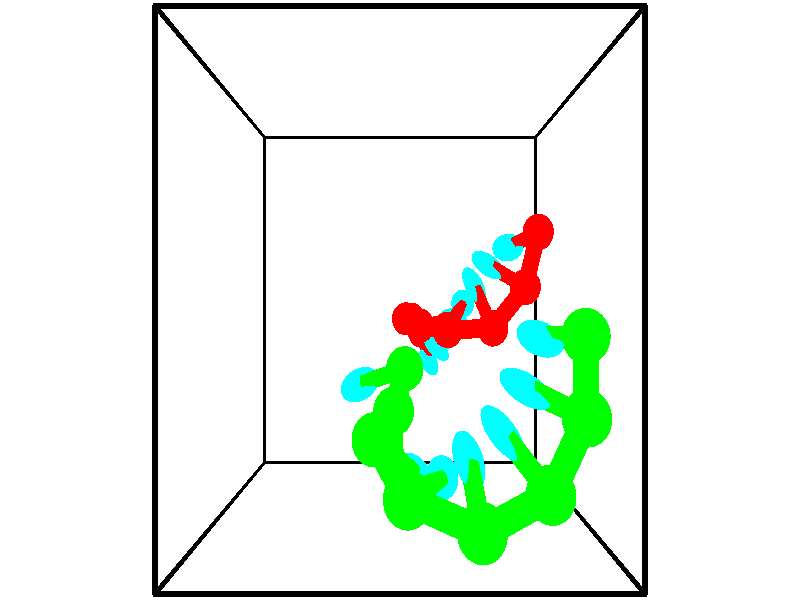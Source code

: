 // switches for output
#declare DRAW_BASES = 1; // possible values are 0, 1; only relevant for DNA ribbons
#declare DRAW_BASES_TYPE = 3; // possible values are 1, 2, 3; only relevant for DNA ribbons
#declare DRAW_FOG = 0; // set to 1 to enable fog

#include "colors.inc"

#include "transforms.inc"
background { rgb <1, 1, 1>}

#default {
   normal{
       ripples 0.25
       frequency 0.20
       turbulence 0.2
       lambda 5
   }
	finish {
		phong 0.1
		phong_size 40.
	}
}

// original window dimensions: 1024x640


// camera settings

camera {
	sky <-0, 1, 0>
	up <-0, 1, 0>
	right 1.6 * <1, 0, 0>
	location <2.5, 2.5, 11.1562>
	look_at <2.5, 2.5, 2.5>
	direction <0, 0, -8.6562>
	angle 67.0682
}


# declare cpy_camera_pos = <2.5, 2.5, 11.1562>;
# if (DRAW_FOG = 1)
fog {
	fog_type 2
	up vnormalize(cpy_camera_pos)
	color rgbt<1,1,1,0.3>
	distance 1e-5
	fog_alt 3e-3
	fog_offset 4
}
# end


// LIGHTS

# declare lum = 6;
global_settings {
	ambient_light rgb lum * <0.05, 0.05, 0.05>
	max_trace_level 15
}# declare cpy_direct_light_amount = 0.25;
light_source
{	1000 * <-1, -1, 1>,
	rgb lum * cpy_direct_light_amount
	parallel
}

light_source
{	1000 * <1, 1, -1>,
	rgb lum * cpy_direct_light_amount
	parallel
}

// strand 0

// nucleotide -1

// particle -1
sphere {
	<4.769032, 3.428079, 1.240354> 0.250000
	pigment { color rgbt <1,0,0,0> }
	no_shadow
}
cylinder {
	<4.450190, 3.294472, 1.441572>,  <4.258884, 3.214308, 1.562303>, 0.100000
	pigment { color rgbt <1,0,0,0> }
	no_shadow
}
cylinder {
	<4.450190, 3.294472, 1.441572>,  <4.769032, 3.428079, 1.240354>, 0.100000
	pigment { color rgbt <1,0,0,0> }
	no_shadow
}

// particle -1
sphere {
	<4.450190, 3.294472, 1.441572> 0.100000
	pigment { color rgbt <1,0,0,0> }
	no_shadow
}
sphere {
	0, 1
	scale<0.080000,0.200000,0.300000>
	matrix <-0.289024, -0.520405, -0.803520,
		0.530177, -0.785882, 0.318279,
		-0.797106, -0.334017, 0.503045,
		4.211058, 3.194267, 1.592486>
	pigment { color rgbt <0,1,1,0> }
	no_shadow
}
cylinder {
	<4.561692, 2.678840, 1.221277>,  <4.769032, 3.428079, 1.240354>, 0.130000
	pigment { color rgbt <1,0,0,0> }
	no_shadow
}

// nucleotide -1

// particle -1
sphere {
	<4.561692, 2.678840, 1.221277> 0.250000
	pigment { color rgbt <1,0,0,0> }
	no_shadow
}
cylinder {
	<4.203619, 2.848801, 1.275101>,  <3.988775, 2.950777, 1.307395>, 0.100000
	pigment { color rgbt <1,0,0,0> }
	no_shadow
}
cylinder {
	<4.203619, 2.848801, 1.275101>,  <4.561692, 2.678840, 1.221277>, 0.100000
	pigment { color rgbt <1,0,0,0> }
	no_shadow
}

// particle -1
sphere {
	<4.203619, 2.848801, 1.275101> 0.100000
	pigment { color rgbt <1,0,0,0> }
	no_shadow
}
sphere {
	0, 1
	scale<0.080000,0.200000,0.300000>
	matrix <-0.379863, -0.569432, -0.729007,
		-0.233134, -0.703708, 0.671151,
		-0.895183, 0.424902, 0.134559,
		3.935064, 2.976271, 1.315468>
	pigment { color rgbt <0,1,1,0> }
	no_shadow
}
cylinder {
	<4.022053, 2.113667, 1.254772>,  <4.561692, 2.678840, 1.221277>, 0.130000
	pigment { color rgbt <1,0,0,0> }
	no_shadow
}

// nucleotide -1

// particle -1
sphere {
	<4.022053, 2.113667, 1.254772> 0.250000
	pigment { color rgbt <1,0,0,0> }
	no_shadow
}
cylinder {
	<3.863608, 2.452110, 1.112114>,  <3.768541, 2.655176, 1.026519>, 0.100000
	pigment { color rgbt <1,0,0,0> }
	no_shadow
}
cylinder {
	<3.863608, 2.452110, 1.112114>,  <4.022053, 2.113667, 1.254772>, 0.100000
	pigment { color rgbt <1,0,0,0> }
	no_shadow
}

// particle -1
sphere {
	<3.863608, 2.452110, 1.112114> 0.100000
	pigment { color rgbt <1,0,0,0> }
	no_shadow
}
sphere {
	0, 1
	scale<0.080000,0.200000,0.300000>
	matrix <-0.474123, -0.521107, -0.709686,
		-0.786322, -0.112023, 0.607576,
		-0.396113, 0.846108, -0.356645,
		3.744774, 2.705943, 1.005120>
	pigment { color rgbt <0,1,1,0> }
	no_shadow
}
cylinder {
	<3.282835, 2.090166, 1.221424>,  <4.022053, 2.113667, 1.254772>, 0.130000
	pigment { color rgbt <1,0,0,0> }
	no_shadow
}

// nucleotide -1

// particle -1
sphere {
	<3.282835, 2.090166, 1.221424> 0.250000
	pigment { color rgbt <1,0,0,0> }
	no_shadow
}
cylinder {
	<3.456900, 2.296967, 0.926577>,  <3.561339, 2.421047, 0.749668>, 0.100000
	pigment { color rgbt <1,0,0,0> }
	no_shadow
}
cylinder {
	<3.456900, 2.296967, 0.926577>,  <3.282835, 2.090166, 1.221424>, 0.100000
	pigment { color rgbt <1,0,0,0> }
	no_shadow
}

// particle -1
sphere {
	<3.456900, 2.296967, 0.926577> 0.100000
	pigment { color rgbt <1,0,0,0> }
	no_shadow
}
sphere {
	0, 1
	scale<0.080000,0.200000,0.300000>
	matrix <-0.404583, -0.619100, -0.673074,
		-0.804330, 0.591122, -0.060239,
		0.435163, 0.517002, -0.737118,
		3.587448, 2.452067, 0.705441>
	pigment { color rgbt <0,1,1,0> }
	no_shadow
}
cylinder {
	<2.837735, 2.132627, 0.784487>,  <3.282835, 2.090166, 1.221424>, 0.130000
	pigment { color rgbt <1,0,0,0> }
	no_shadow
}

// nucleotide -1

// particle -1
sphere {
	<2.837735, 2.132627, 0.784487> 0.250000
	pigment { color rgbt <1,0,0,0> }
	no_shadow
}
cylinder {
	<3.180521, 2.170815, 0.581905>,  <3.386193, 2.193727, 0.460356>, 0.100000
	pigment { color rgbt <1,0,0,0> }
	no_shadow
}
cylinder {
	<3.180521, 2.170815, 0.581905>,  <2.837735, 2.132627, 0.784487>, 0.100000
	pigment { color rgbt <1,0,0,0> }
	no_shadow
}

// particle -1
sphere {
	<3.180521, 2.170815, 0.581905> 0.100000
	pigment { color rgbt <1,0,0,0> }
	no_shadow
}
sphere {
	0, 1
	scale<0.080000,0.200000,0.300000>
	matrix <-0.390382, -0.521322, -0.758832,
		-0.336469, 0.848003, -0.409486,
		0.856966, 0.095467, -0.506454,
		3.437611, 2.199455, 0.429969>
	pigment { color rgbt <0,1,1,0> }
	no_shadow
}
cylinder {
	<2.603831, 2.214250, 0.153726>,  <2.837735, 2.132627, 0.784487>, 0.130000
	pigment { color rgbt <1,0,0,0> }
	no_shadow
}

// nucleotide -1

// particle -1
sphere {
	<2.603831, 2.214250, 0.153726> 0.250000
	pigment { color rgbt <1,0,0,0> }
	no_shadow
}
cylinder {
	<2.969023, 2.059624, 0.101521>,  <3.188138, 1.966848, 0.070197>, 0.100000
	pigment { color rgbt <1,0,0,0> }
	no_shadow
}
cylinder {
	<2.969023, 2.059624, 0.101521>,  <2.603831, 2.214250, 0.153726>, 0.100000
	pigment { color rgbt <1,0,0,0> }
	no_shadow
}

// particle -1
sphere {
	<2.969023, 2.059624, 0.101521> 0.100000
	pigment { color rgbt <1,0,0,0> }
	no_shadow
}
sphere {
	0, 1
	scale<0.080000,0.200000,0.300000>
	matrix <-0.357519, -0.603844, -0.712427,
		0.196591, 0.697093, -0.689503,
		0.912980, -0.386567, -0.130513,
		3.242917, 1.943654, 0.062367>
	pigment { color rgbt <0,1,1,0> }
	no_shadow
}
cylinder {
	<2.720109, 2.209342, -0.604386>,  <2.603831, 2.214250, 0.153726>, 0.130000
	pigment { color rgbt <1,0,0,0> }
	no_shadow
}

// nucleotide -1

// particle -1
sphere {
	<2.720109, 2.209342, -0.604386> 0.250000
	pigment { color rgbt <1,0,0,0> }
	no_shadow
}
cylinder {
	<2.988910, 1.947762, -0.465385>,  <3.150191, 1.790813, -0.381985>, 0.100000
	pigment { color rgbt <1,0,0,0> }
	no_shadow
}
cylinder {
	<2.988910, 1.947762, -0.465385>,  <2.720109, 2.209342, -0.604386>, 0.100000
	pigment { color rgbt <1,0,0,0> }
	no_shadow
}

// particle -1
sphere {
	<2.988910, 1.947762, -0.465385> 0.100000
	pigment { color rgbt <1,0,0,0> }
	no_shadow
}
sphere {
	0, 1
	scale<0.080000,0.200000,0.300000>
	matrix <-0.375099, -0.705179, -0.601683,
		0.638523, 0.273986, -0.719180,
		0.672004, -0.653952, 0.347502,
		3.190511, 1.751576, -0.361135>
	pigment { color rgbt <0,1,1,0> }
	no_shadow
}
cylinder {
	<2.924044, 1.936070, -1.246331>,  <2.720109, 2.209342, -0.604386>, 0.130000
	pigment { color rgbt <1,0,0,0> }
	no_shadow
}

// nucleotide -1

// particle -1
sphere {
	<2.924044, 1.936070, -1.246331> 0.250000
	pigment { color rgbt <1,0,0,0> }
	no_shadow
}
cylinder {
	<3.004242, 1.680008, -0.949682>,  <3.052361, 1.526371, -0.771693>, 0.100000
	pigment { color rgbt <1,0,0,0> }
	no_shadow
}
cylinder {
	<3.004242, 1.680008, -0.949682>,  <2.924044, 1.936070, -1.246331>, 0.100000
	pigment { color rgbt <1,0,0,0> }
	no_shadow
}

// particle -1
sphere {
	<3.004242, 1.680008, -0.949682> 0.100000
	pigment { color rgbt <1,0,0,0> }
	no_shadow
}
sphere {
	0, 1
	scale<0.080000,0.200000,0.300000>
	matrix <-0.389573, -0.746665, -0.539188,
		0.898907, -0.180812, -0.399090,
		0.200495, -0.640155, 0.741622,
		3.064391, 1.487961, -0.727196>
	pigment { color rgbt <0,1,1,0> }
	no_shadow
}
// strand 1

// nucleotide -1

// particle -1
sphere {
	<2.564032, 1.734301, 3.073089> 0.250000
	pigment { color rgbt <0,1,0,0> }
	no_shadow
}
cylinder {
	<2.208979, 1.616051, 2.931831>,  <1.995947, 1.545101, 2.847076>, 0.100000
	pigment { color rgbt <0,1,0,0> }
	no_shadow
}
cylinder {
	<2.208979, 1.616051, 2.931831>,  <2.564032, 1.734301, 3.073089>, 0.100000
	pigment { color rgbt <0,1,0,0> }
	no_shadow
}

// particle -1
sphere {
	<2.208979, 1.616051, 2.931831> 0.100000
	pigment { color rgbt <0,1,0,0> }
	no_shadow
}
sphere {
	0, 1
	scale<0.080000,0.200000,0.300000>
	matrix <-0.446446, 0.364011, 0.817424,
		-0.113103, 0.883234, -0.455089,
		-0.887634, -0.295626, -0.353145,
		1.942688, 1.527363, 2.825888>
	pigment { color rgbt <0,1,1,0> }
	no_shadow
}
cylinder {
	<2.421644, 1.364424, 3.768016>,  <2.564032, 1.734301, 3.073089>, 0.130000
	pigment { color rgbt <0,1,0,0> }
	no_shadow
}

// nucleotide -1

// particle -1
sphere {
	<2.421644, 1.364424, 3.768016> 0.250000
	pigment { color rgbt <0,1,0,0> }
	no_shadow
}
cylinder {
	<2.443342, 0.968155, 3.818016>,  <2.456361, 0.730393, 3.848016>, 0.100000
	pigment { color rgbt <0,1,0,0> }
	no_shadow
}
cylinder {
	<2.443342, 0.968155, 3.818016>,  <2.421644, 1.364424, 3.768016>, 0.100000
	pigment { color rgbt <0,1,0,0> }
	no_shadow
}

// particle -1
sphere {
	<2.443342, 0.968155, 3.818016> 0.100000
	pigment { color rgbt <0,1,0,0> }
	no_shadow
}
sphere {
	0, 1
	scale<0.080000,0.200000,0.300000>
	matrix <0.755010, 0.122618, 0.644146,
		-0.653466, 0.059434, 0.754619,
		0.054246, -0.990673, 0.125000,
		2.459616, 0.670953, 3.855516>
	pigment { color rgbt <0,1,1,0> }
	no_shadow
}
cylinder {
	<2.215239, 1.214373, 4.486281>,  <2.421644, 1.364424, 3.768016>, 0.130000
	pigment { color rgbt <0,1,0,0> }
	no_shadow
}

// nucleotide -1

// particle -1
sphere {
	<2.215239, 1.214373, 4.486281> 0.250000
	pigment { color rgbt <0,1,0,0> }
	no_shadow
}
cylinder {
	<2.489286, 0.979111, 4.314381>,  <2.653715, 0.837954, 4.211240>, 0.100000
	pigment { color rgbt <0,1,0,0> }
	no_shadow
}
cylinder {
	<2.489286, 0.979111, 4.314381>,  <2.215239, 1.214373, 4.486281>, 0.100000
	pigment { color rgbt <0,1,0,0> }
	no_shadow
}

// particle -1
sphere {
	<2.489286, 0.979111, 4.314381> 0.100000
	pigment { color rgbt <0,1,0,0> }
	no_shadow
}
sphere {
	0, 1
	scale<0.080000,0.200000,0.300000>
	matrix <0.700947, 0.371782, 0.608647,
		-0.198205, -0.718228, 0.666980,
		0.685118, -0.588155, -0.429751,
		2.694822, 0.802664, 4.185455>
	pigment { color rgbt <0,1,1,0> }
	no_shadow
}
cylinder {
	<2.577441, 0.821519, 5.060528>,  <2.215239, 1.214373, 4.486281>, 0.130000
	pigment { color rgbt <0,1,0,0> }
	no_shadow
}

// nucleotide -1

// particle -1
sphere {
	<2.577441, 0.821519, 5.060528> 0.250000
	pigment { color rgbt <0,1,0,0> }
	no_shadow
}
cylinder {
	<2.801609, 0.846741, 4.730206>,  <2.936110, 0.861874, 4.532012>, 0.100000
	pigment { color rgbt <0,1,0,0> }
	no_shadow
}
cylinder {
	<2.801609, 0.846741, 4.730206>,  <2.577441, 0.821519, 5.060528>, 0.100000
	pigment { color rgbt <0,1,0,0> }
	no_shadow
}

// particle -1
sphere {
	<2.801609, 0.846741, 4.730206> 0.100000
	pigment { color rgbt <0,1,0,0> }
	no_shadow
}
sphere {
	0, 1
	scale<0.080000,0.200000,0.300000>
	matrix <0.741412, 0.406178, 0.534161,
		0.369105, -0.911616, 0.180881,
		0.560419, 0.063054, -0.825806,
		2.969735, 0.865657, 4.482464>
	pigment { color rgbt <0,1,1,0> }
	no_shadow
}
cylinder {
	<3.313282, 0.578302, 5.185400>,  <2.577441, 0.821519, 5.060528>, 0.130000
	pigment { color rgbt <0,1,0,0> }
	no_shadow
}

// nucleotide -1

// particle -1
sphere {
	<3.313282, 0.578302, 5.185400> 0.250000
	pigment { color rgbt <0,1,0,0> }
	no_shadow
}
cylinder {
	<3.268784, 0.863266, 4.908245>,  <3.242085, 1.034245, 4.741952>, 0.100000
	pigment { color rgbt <0,1,0,0> }
	no_shadow
}
cylinder {
	<3.268784, 0.863266, 4.908245>,  <3.313282, 0.578302, 5.185400>, 0.100000
	pigment { color rgbt <0,1,0,0> }
	no_shadow
}

// particle -1
sphere {
	<3.268784, 0.863266, 4.908245> 0.100000
	pigment { color rgbt <0,1,0,0> }
	no_shadow
}
sphere {
	0, 1
	scale<0.080000,0.200000,0.300000>
	matrix <0.506201, 0.640611, 0.577388,
		0.855210, -0.286509, -0.431889,
		-0.111246, 0.712411, -0.692889,
		3.235410, 1.076989, 4.700378>
	pigment { color rgbt <0,1,1,0> }
	no_shadow
}
cylinder {
	<4.038329, 0.843460, 5.004801>,  <3.313282, 0.578302, 5.185400>, 0.130000
	pigment { color rgbt <0,1,0,0> }
	no_shadow
}

// nucleotide -1

// particle -1
sphere {
	<4.038329, 0.843460, 5.004801> 0.250000
	pigment { color rgbt <0,1,0,0> }
	no_shadow
}
cylinder {
	<3.774220, 1.127136, 4.905937>,  <3.615754, 1.297342, 4.846619>, 0.100000
	pigment { color rgbt <0,1,0,0> }
	no_shadow
}
cylinder {
	<3.774220, 1.127136, 4.905937>,  <4.038329, 0.843460, 5.004801>, 0.100000
	pigment { color rgbt <0,1,0,0> }
	no_shadow
}

// particle -1
sphere {
	<3.774220, 1.127136, 4.905937> 0.100000
	pigment { color rgbt <0,1,0,0> }
	no_shadow
}
sphere {
	0, 1
	scale<0.080000,0.200000,0.300000>
	matrix <0.484671, 0.653763, 0.581109,
		0.573701, 0.263900, -0.775387,
		-0.660273, 0.709190, -0.247160,
		3.576138, 1.339893, 4.831789>
	pigment { color rgbt <0,1,1,0> }
	no_shadow
}
cylinder {
	<4.430231, 1.483328, 4.913008>,  <4.038329, 0.843460, 5.004801>, 0.130000
	pigment { color rgbt <0,1,0,0> }
	no_shadow
}

// nucleotide -1

// particle -1
sphere {
	<4.430231, 1.483328, 4.913008> 0.250000
	pigment { color rgbt <0,1,0,0> }
	no_shadow
}
cylinder {
	<4.062948, 1.634056, 4.961842>,  <3.842579, 1.724493, 4.991142>, 0.100000
	pigment { color rgbt <0,1,0,0> }
	no_shadow
}
cylinder {
	<4.062948, 1.634056, 4.961842>,  <4.430231, 1.483328, 4.913008>, 0.100000
	pigment { color rgbt <0,1,0,0> }
	no_shadow
}

// particle -1
sphere {
	<4.062948, 1.634056, 4.961842> 0.100000
	pigment { color rgbt <0,1,0,0> }
	no_shadow
}
sphere {
	0, 1
	scale<0.080000,0.200000,0.300000>
	matrix <0.377572, 0.739470, 0.557337,
		0.119737, 0.557846, -0.821262,
		-0.918206, 0.376819, 0.122085,
		3.787486, 1.747102, 4.998467>
	pigment { color rgbt <0,1,1,0> }
	no_shadow
}
cylinder {
	<4.481365, 2.179680, 4.717940>,  <4.430231, 1.483328, 4.913008>, 0.130000
	pigment { color rgbt <0,1,0,0> }
	no_shadow
}

// nucleotide -1

// particle -1
sphere {
	<4.481365, 2.179680, 4.717940> 0.250000
	pigment { color rgbt <0,1,0,0> }
	no_shadow
}
cylinder {
	<4.152815, 2.179817, 4.946095>,  <3.955685, 2.179899, 5.082987>, 0.100000
	pigment { color rgbt <0,1,0,0> }
	no_shadow
}
cylinder {
	<4.152815, 2.179817, 4.946095>,  <4.481365, 2.179680, 4.717940>, 0.100000
	pigment { color rgbt <0,1,0,0> }
	no_shadow
}

// particle -1
sphere {
	<4.152815, 2.179817, 4.946095> 0.100000
	pigment { color rgbt <0,1,0,0> }
	no_shadow
}
sphere {
	0, 1
	scale<0.080000,0.200000,0.300000>
	matrix <0.403432, 0.707266, 0.580532,
		-0.403216, 0.706947, -0.581070,
		-0.821376, 0.000343, 0.570387,
		3.906402, 2.179920, 5.117210>
	pigment { color rgbt <0,1,1,0> }
	no_shadow
}
// box output
cylinder {
	<0.000000, 0.000000, 0.000000>,  <5.000000, 0.000000, 0.000000>, 0.025000
	pigment { color rgbt <0,0,0,0> }
	no_shadow
}
cylinder {
	<0.000000, 0.000000, 0.000000>,  <0.000000, 5.000000, 0.000000>, 0.025000
	pigment { color rgbt <0,0,0,0> }
	no_shadow
}
cylinder {
	<0.000000, 0.000000, 0.000000>,  <0.000000, 0.000000, 5.000000>, 0.025000
	pigment { color rgbt <0,0,0,0> }
	no_shadow
}
cylinder {
	<5.000000, 5.000000, 5.000000>,  <0.000000, 5.000000, 5.000000>, 0.025000
	pigment { color rgbt <0,0,0,0> }
	no_shadow
}
cylinder {
	<5.000000, 5.000000, 5.000000>,  <5.000000, 0.000000, 5.000000>, 0.025000
	pigment { color rgbt <0,0,0,0> }
	no_shadow
}
cylinder {
	<5.000000, 5.000000, 5.000000>,  <5.000000, 5.000000, 0.000000>, 0.025000
	pigment { color rgbt <0,0,0,0> }
	no_shadow
}
cylinder {
	<0.000000, 0.000000, 5.000000>,  <0.000000, 5.000000, 5.000000>, 0.025000
	pigment { color rgbt <0,0,0,0> }
	no_shadow
}
cylinder {
	<0.000000, 0.000000, 5.000000>,  <5.000000, 0.000000, 5.000000>, 0.025000
	pigment { color rgbt <0,0,0,0> }
	no_shadow
}
cylinder {
	<5.000000, 5.000000, 0.000000>,  <0.000000, 5.000000, 0.000000>, 0.025000
	pigment { color rgbt <0,0,0,0> }
	no_shadow
}
cylinder {
	<5.000000, 5.000000, 0.000000>,  <5.000000, 0.000000, 0.000000>, 0.025000
	pigment { color rgbt <0,0,0,0> }
	no_shadow
}
cylinder {
	<5.000000, 0.000000, 5.000000>,  <5.000000, 0.000000, 0.000000>, 0.025000
	pigment { color rgbt <0,0,0,0> }
	no_shadow
}
cylinder {
	<0.000000, 5.000000, 0.000000>,  <0.000000, 5.000000, 5.000000>, 0.025000
	pigment { color rgbt <0,0,0,0> }
	no_shadow
}
// end of box output
